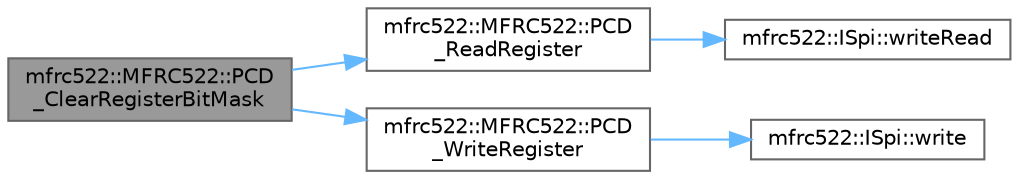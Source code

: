 digraph "mfrc522::MFRC522::PCD_ClearRegisterBitMask"
{
 // LATEX_PDF_SIZE
  bgcolor="transparent";
  edge [fontname=Helvetica,fontsize=10,labelfontname=Helvetica,labelfontsize=10];
  node [fontname=Helvetica,fontsize=10,shape=box,height=0.2,width=0.4];
  rankdir="LR";
  Node1 [label="mfrc522::MFRC522::PCD\l_ClearRegisterBitMask",height=0.2,width=0.4,color="gray40", fillcolor="grey60", style="filled", fontcolor="black",tooltip=" "];
  Node1 -> Node2 [color="steelblue1",style="solid"];
  Node2 [label="mfrc522::MFRC522::PCD\l_ReadRegister",height=0.2,width=0.4,color="grey40", fillcolor="white", style="filled",URL="$classmfrc522_1_1_m_f_r_c522.html#a54b1e0960ffe689bb512b9ed79dcdece",tooltip=" "];
  Node2 -> Node3 [color="steelblue1",style="solid"];
  Node3 [label="mfrc522::ISpi::writeRead",height=0.2,width=0.4,color="grey40", fillcolor="white", style="filled",URL="$structmfrc522_1_1_i_spi.html#a251598542df9d4026fc28e832d4770ac",tooltip=" "];
  Node1 -> Node4 [color="steelblue1",style="solid"];
  Node4 [label="mfrc522::MFRC522::PCD\l_WriteRegister",height=0.2,width=0.4,color="grey40", fillcolor="white", style="filled",URL="$classmfrc522_1_1_m_f_r_c522.html#aef8efdbb515b419df6c0038312c4f4e3",tooltip=" "];
  Node4 -> Node5 [color="steelblue1",style="solid"];
  Node5 [label="mfrc522::ISpi::write",height=0.2,width=0.4,color="grey40", fillcolor="white", style="filled",URL="$structmfrc522_1_1_i_spi.html#a9f98a44742d44089eee210f9d5908bed",tooltip=" "];
}
